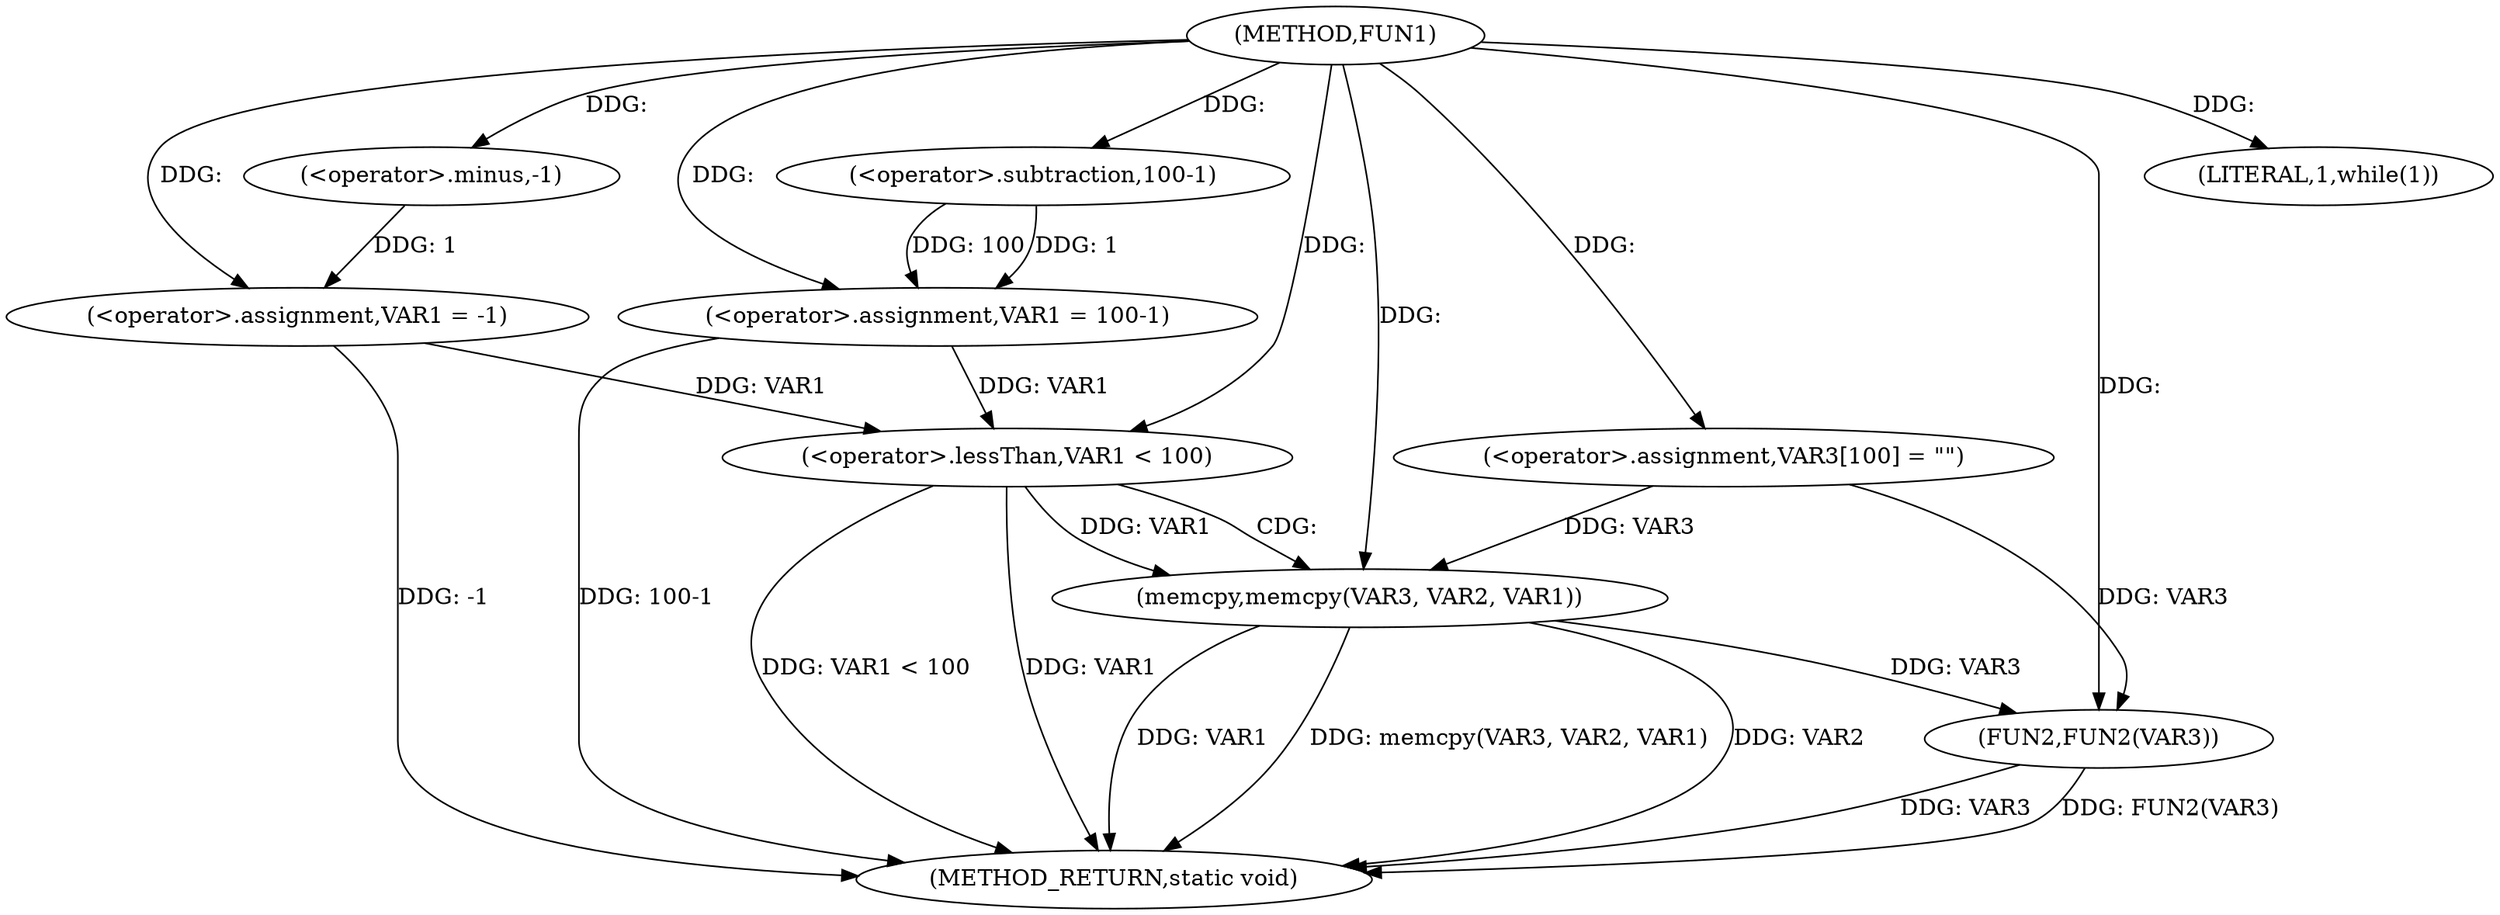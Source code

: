 digraph FUN1 {  
"1000100" [label = "(METHOD,FUN1)" ]
"1000133" [label = "(METHOD_RETURN,static void)" ]
"1000103" [label = "(<operator>.assignment,VAR1 = -1)" ]
"1000105" [label = "(<operator>.minus,-1)" ]
"1000108" [label = "(LITERAL,1,while(1))" ]
"1000110" [label = "(<operator>.assignment,VAR1 = 100-1)" ]
"1000112" [label = "(<operator>.subtraction,100-1)" ]
"1000119" [label = "(<operator>.assignment,VAR3[100] = \"\")" ]
"1000123" [label = "(<operator>.lessThan,VAR1 < 100)" ]
"1000127" [label = "(memcpy,memcpy(VAR3, VAR2, VAR1))" ]
"1000131" [label = "(FUN2,FUN2(VAR3))" ]
  "1000127" -> "1000133"  [ label = "DDG: VAR1"] 
  "1000103" -> "1000133"  [ label = "DDG: -1"] 
  "1000127" -> "1000133"  [ label = "DDG: memcpy(VAR3, VAR2, VAR1)"] 
  "1000110" -> "1000133"  [ label = "DDG: 100-1"] 
  "1000123" -> "1000133"  [ label = "DDG: VAR1 < 100"] 
  "1000131" -> "1000133"  [ label = "DDG: VAR3"] 
  "1000127" -> "1000133"  [ label = "DDG: VAR2"] 
  "1000131" -> "1000133"  [ label = "DDG: FUN2(VAR3)"] 
  "1000123" -> "1000133"  [ label = "DDG: VAR1"] 
  "1000105" -> "1000103"  [ label = "DDG: 1"] 
  "1000100" -> "1000103"  [ label = "DDG: "] 
  "1000100" -> "1000105"  [ label = "DDG: "] 
  "1000100" -> "1000108"  [ label = "DDG: "] 
  "1000112" -> "1000110"  [ label = "DDG: 100"] 
  "1000112" -> "1000110"  [ label = "DDG: 1"] 
  "1000100" -> "1000110"  [ label = "DDG: "] 
  "1000100" -> "1000112"  [ label = "DDG: "] 
  "1000100" -> "1000119"  [ label = "DDG: "] 
  "1000103" -> "1000123"  [ label = "DDG: VAR1"] 
  "1000110" -> "1000123"  [ label = "DDG: VAR1"] 
  "1000100" -> "1000123"  [ label = "DDG: "] 
  "1000119" -> "1000127"  [ label = "DDG: VAR3"] 
  "1000100" -> "1000127"  [ label = "DDG: "] 
  "1000123" -> "1000127"  [ label = "DDG: VAR1"] 
  "1000119" -> "1000131"  [ label = "DDG: VAR3"] 
  "1000127" -> "1000131"  [ label = "DDG: VAR3"] 
  "1000100" -> "1000131"  [ label = "DDG: "] 
  "1000123" -> "1000127"  [ label = "CDG: "] 
}
